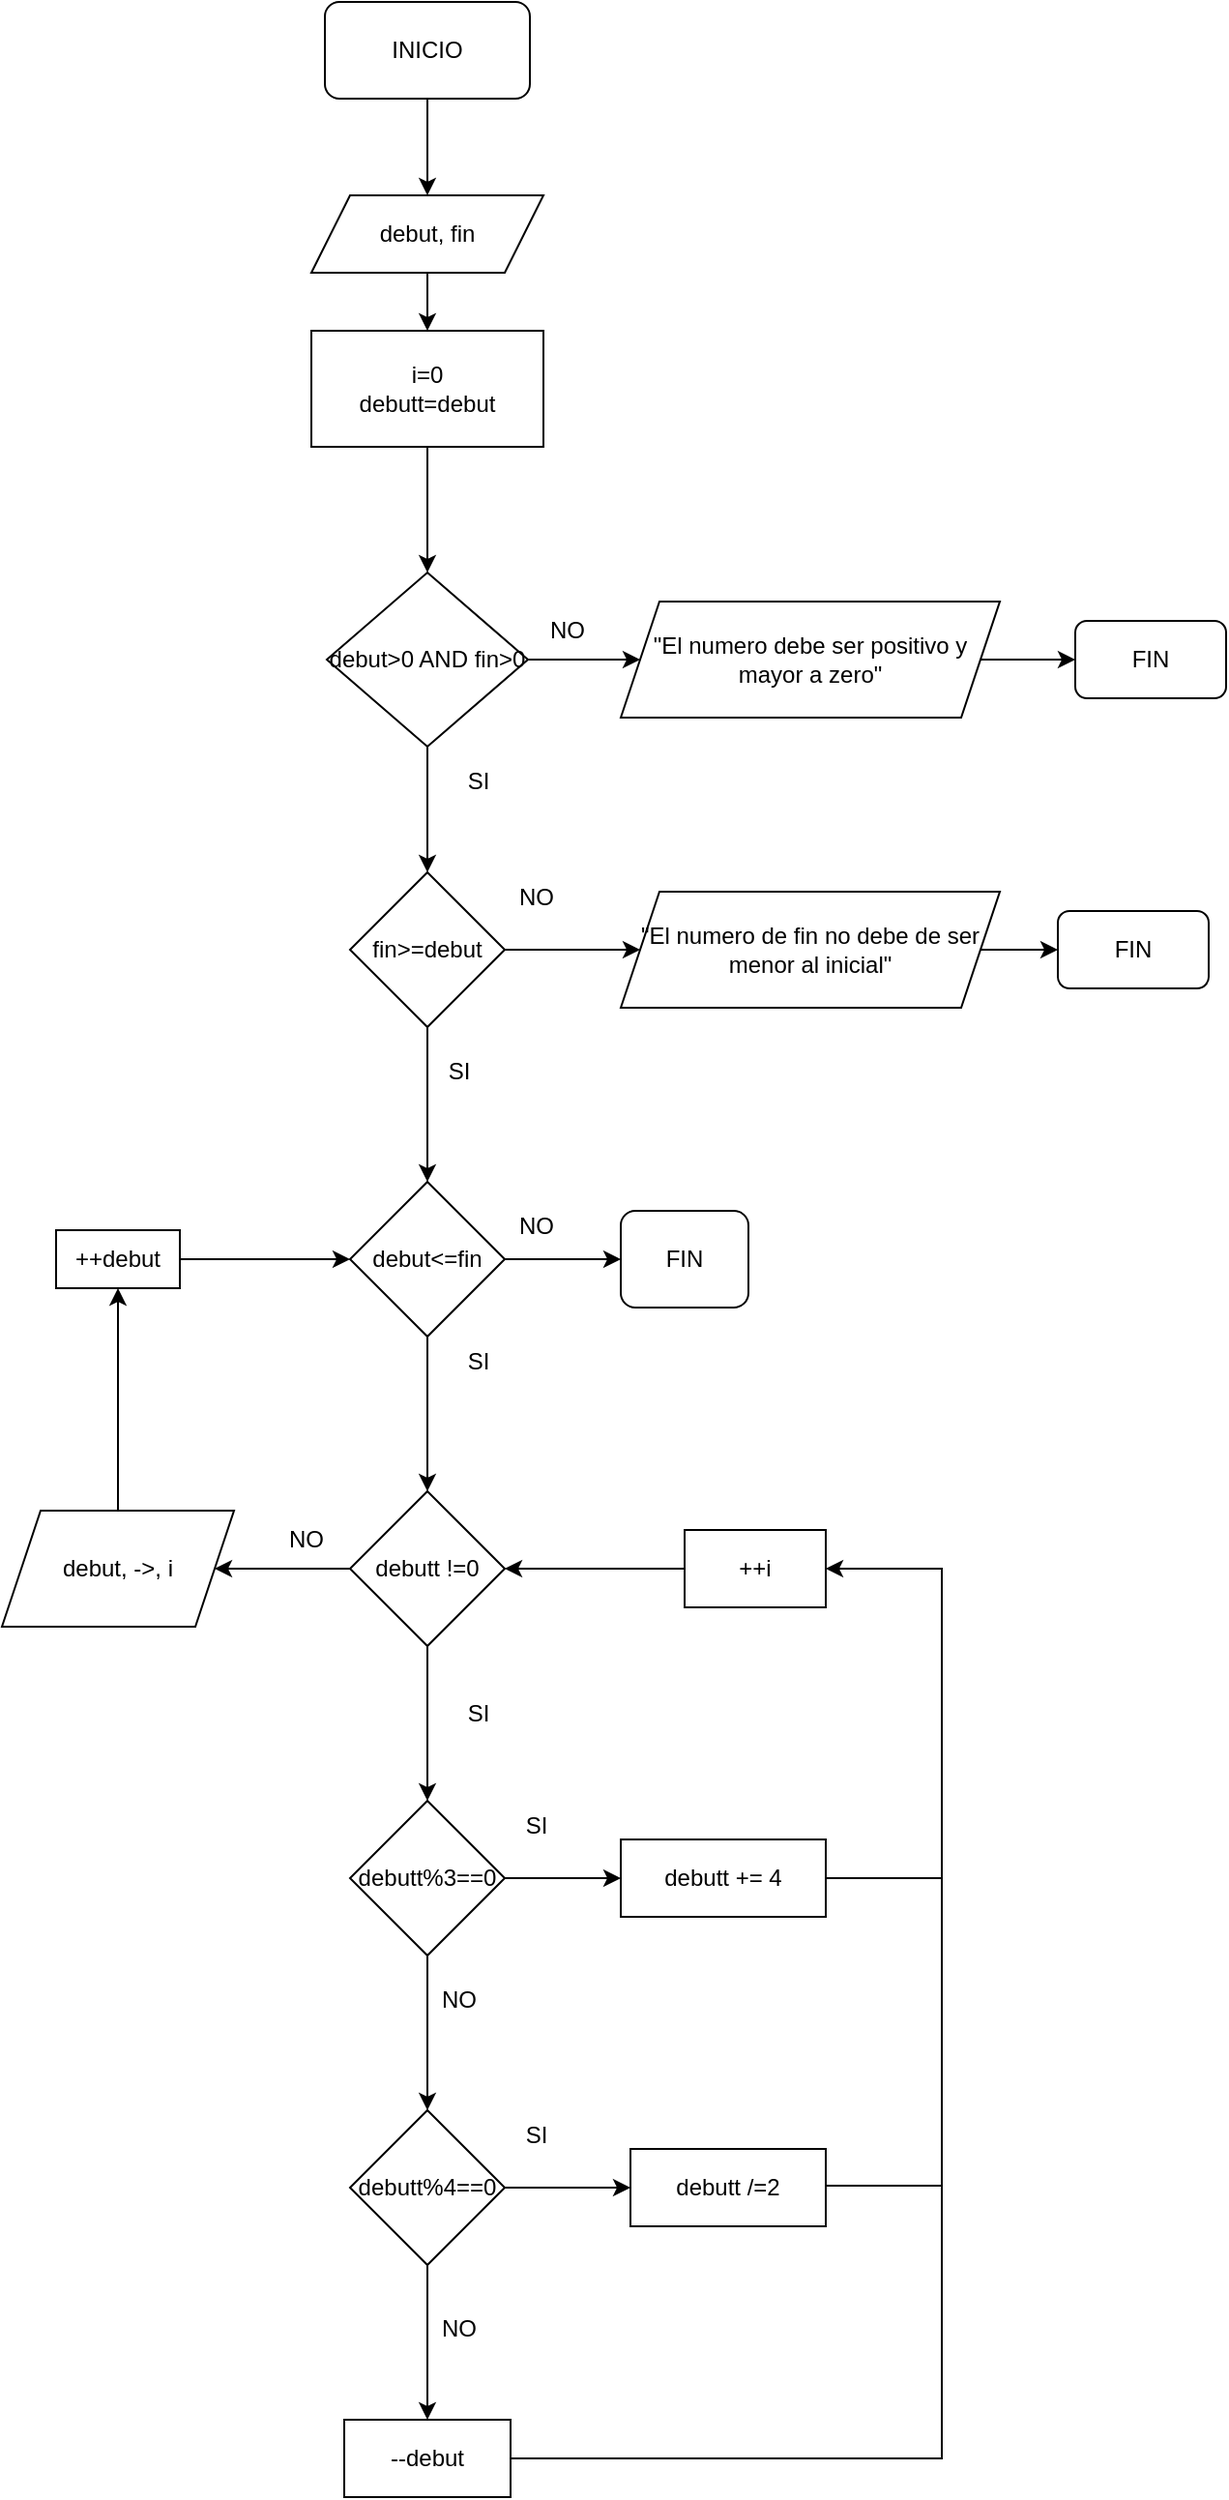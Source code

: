 <mxfile version="24.4.0" type="github">
  <diagram name="Página-1" id="Mmxmn-Fl6z-Kye6JV7GQ">
    <mxGraphModel dx="586" dy="442" grid="1" gridSize="10" guides="1" tooltips="1" connect="1" arrows="1" fold="1" page="1" pageScale="1" pageWidth="827" pageHeight="1169" math="0" shadow="0">
      <root>
        <mxCell id="0" />
        <mxCell id="1" parent="0" />
        <mxCell id="uBi65XvtVrTHZLaLtyg9-3" value="" style="edgeStyle=orthogonalEdgeStyle;rounded=0;orthogonalLoop=1;jettySize=auto;html=1;" edge="1" parent="1" source="uBi65XvtVrTHZLaLtyg9-1" target="uBi65XvtVrTHZLaLtyg9-2">
          <mxGeometry relative="1" as="geometry" />
        </mxCell>
        <mxCell id="uBi65XvtVrTHZLaLtyg9-1" value="INICIO" style="rounded=1;whiteSpace=wrap;html=1;" vertex="1" parent="1">
          <mxGeometry x="361" y="40" width="106" height="50" as="geometry" />
        </mxCell>
        <mxCell id="uBi65XvtVrTHZLaLtyg9-5" value="" style="edgeStyle=orthogonalEdgeStyle;rounded=0;orthogonalLoop=1;jettySize=auto;html=1;" edge="1" parent="1" source="uBi65XvtVrTHZLaLtyg9-2" target="uBi65XvtVrTHZLaLtyg9-4">
          <mxGeometry relative="1" as="geometry" />
        </mxCell>
        <mxCell id="uBi65XvtVrTHZLaLtyg9-2" value="debut, fin" style="shape=parallelogram;perimeter=parallelogramPerimeter;whiteSpace=wrap;html=1;fixedSize=1;" vertex="1" parent="1">
          <mxGeometry x="354" y="140" width="120" height="40" as="geometry" />
        </mxCell>
        <mxCell id="uBi65XvtVrTHZLaLtyg9-7" value="" style="edgeStyle=orthogonalEdgeStyle;rounded=0;orthogonalLoop=1;jettySize=auto;html=1;" edge="1" parent="1" source="uBi65XvtVrTHZLaLtyg9-4" target="uBi65XvtVrTHZLaLtyg9-6">
          <mxGeometry relative="1" as="geometry" />
        </mxCell>
        <mxCell id="uBi65XvtVrTHZLaLtyg9-4" value="i=0&lt;div&gt;debutt=debut&lt;/div&gt;" style="whiteSpace=wrap;html=1;" vertex="1" parent="1">
          <mxGeometry x="354" y="210" width="120" height="60" as="geometry" />
        </mxCell>
        <mxCell id="uBi65XvtVrTHZLaLtyg9-9" value="" style="edgeStyle=orthogonalEdgeStyle;rounded=0;orthogonalLoop=1;jettySize=auto;html=1;" edge="1" parent="1" source="uBi65XvtVrTHZLaLtyg9-6" target="uBi65XvtVrTHZLaLtyg9-8">
          <mxGeometry relative="1" as="geometry" />
        </mxCell>
        <mxCell id="uBi65XvtVrTHZLaLtyg9-13" value="" style="edgeStyle=orthogonalEdgeStyle;rounded=0;orthogonalLoop=1;jettySize=auto;html=1;" edge="1" parent="1" source="uBi65XvtVrTHZLaLtyg9-6" target="uBi65XvtVrTHZLaLtyg9-12">
          <mxGeometry relative="1" as="geometry" />
        </mxCell>
        <mxCell id="uBi65XvtVrTHZLaLtyg9-6" value="debut&amp;gt;0 AND fin&amp;gt;0" style="rhombus;whiteSpace=wrap;html=1;" vertex="1" parent="1">
          <mxGeometry x="362" y="335" width="104" height="90" as="geometry" />
        </mxCell>
        <mxCell id="uBi65XvtVrTHZLaLtyg9-11" value="" style="edgeStyle=orthogonalEdgeStyle;rounded=0;orthogonalLoop=1;jettySize=auto;html=1;" edge="1" parent="1" source="uBi65XvtVrTHZLaLtyg9-8" target="uBi65XvtVrTHZLaLtyg9-10">
          <mxGeometry relative="1" as="geometry" />
        </mxCell>
        <mxCell id="uBi65XvtVrTHZLaLtyg9-8" value="&quot;El numero debe ser positivo y mayor a zero&quot;" style="shape=parallelogram;perimeter=parallelogramPerimeter;whiteSpace=wrap;html=1;fixedSize=1;" vertex="1" parent="1">
          <mxGeometry x="514" y="350" width="196" height="60" as="geometry" />
        </mxCell>
        <mxCell id="uBi65XvtVrTHZLaLtyg9-10" value="FIN" style="rounded=1;whiteSpace=wrap;html=1;" vertex="1" parent="1">
          <mxGeometry x="749" y="360" width="78" height="40" as="geometry" />
        </mxCell>
        <mxCell id="uBi65XvtVrTHZLaLtyg9-15" value="" style="edgeStyle=orthogonalEdgeStyle;rounded=0;orthogonalLoop=1;jettySize=auto;html=1;" edge="1" parent="1" source="uBi65XvtVrTHZLaLtyg9-12" target="uBi65XvtVrTHZLaLtyg9-14">
          <mxGeometry relative="1" as="geometry" />
        </mxCell>
        <mxCell id="uBi65XvtVrTHZLaLtyg9-19" value="" style="edgeStyle=orthogonalEdgeStyle;rounded=0;orthogonalLoop=1;jettySize=auto;html=1;" edge="1" parent="1" source="uBi65XvtVrTHZLaLtyg9-12" target="uBi65XvtVrTHZLaLtyg9-18">
          <mxGeometry relative="1" as="geometry" />
        </mxCell>
        <mxCell id="uBi65XvtVrTHZLaLtyg9-12" value="fin&amp;gt;=debut" style="rhombus;whiteSpace=wrap;html=1;" vertex="1" parent="1">
          <mxGeometry x="374" y="490" width="80" height="80" as="geometry" />
        </mxCell>
        <mxCell id="uBi65XvtVrTHZLaLtyg9-17" value="" style="edgeStyle=orthogonalEdgeStyle;rounded=0;orthogonalLoop=1;jettySize=auto;html=1;" edge="1" parent="1" source="uBi65XvtVrTHZLaLtyg9-14" target="uBi65XvtVrTHZLaLtyg9-16">
          <mxGeometry relative="1" as="geometry" />
        </mxCell>
        <mxCell id="uBi65XvtVrTHZLaLtyg9-14" value="&quot;El numero de fin no debe de ser menor al inicial&quot;" style="shape=parallelogram;perimeter=parallelogramPerimeter;whiteSpace=wrap;html=1;fixedSize=1;" vertex="1" parent="1">
          <mxGeometry x="514" y="500" width="196" height="60" as="geometry" />
        </mxCell>
        <mxCell id="uBi65XvtVrTHZLaLtyg9-16" value="FIN" style="rounded=1;whiteSpace=wrap;html=1;" vertex="1" parent="1">
          <mxGeometry x="740" y="510" width="78" height="40" as="geometry" />
        </mxCell>
        <mxCell id="uBi65XvtVrTHZLaLtyg9-21" value="" style="edgeStyle=orthogonalEdgeStyle;rounded=0;orthogonalLoop=1;jettySize=auto;html=1;" edge="1" parent="1" source="uBi65XvtVrTHZLaLtyg9-18" target="uBi65XvtVrTHZLaLtyg9-20">
          <mxGeometry relative="1" as="geometry" />
        </mxCell>
        <mxCell id="uBi65XvtVrTHZLaLtyg9-23" value="" style="edgeStyle=orthogonalEdgeStyle;rounded=0;orthogonalLoop=1;jettySize=auto;html=1;" edge="1" parent="1" source="uBi65XvtVrTHZLaLtyg9-18" target="uBi65XvtVrTHZLaLtyg9-22">
          <mxGeometry relative="1" as="geometry" />
        </mxCell>
        <mxCell id="uBi65XvtVrTHZLaLtyg9-18" value="debut&amp;lt;=fin" style="rhombus;whiteSpace=wrap;html=1;" vertex="1" parent="1">
          <mxGeometry x="374" y="650" width="80" height="80" as="geometry" />
        </mxCell>
        <mxCell id="uBi65XvtVrTHZLaLtyg9-20" value="FIN" style="rounded=1;whiteSpace=wrap;html=1;" vertex="1" parent="1">
          <mxGeometry x="514" y="665" width="66" height="50" as="geometry" />
        </mxCell>
        <mxCell id="uBi65XvtVrTHZLaLtyg9-25" value="" style="edgeStyle=orthogonalEdgeStyle;rounded=0;orthogonalLoop=1;jettySize=auto;html=1;" edge="1" parent="1" source="uBi65XvtVrTHZLaLtyg9-22" target="uBi65XvtVrTHZLaLtyg9-24">
          <mxGeometry relative="1" as="geometry" />
        </mxCell>
        <mxCell id="uBi65XvtVrTHZLaLtyg9-30" value="" style="edgeStyle=orthogonalEdgeStyle;rounded=0;orthogonalLoop=1;jettySize=auto;html=1;" edge="1" parent="1" source="uBi65XvtVrTHZLaLtyg9-22" target="uBi65XvtVrTHZLaLtyg9-29">
          <mxGeometry relative="1" as="geometry" />
        </mxCell>
        <mxCell id="uBi65XvtVrTHZLaLtyg9-22" value="debutt !=0" style="rhombus;whiteSpace=wrap;html=1;" vertex="1" parent="1">
          <mxGeometry x="374" y="810" width="80" height="80" as="geometry" />
        </mxCell>
        <mxCell id="uBi65XvtVrTHZLaLtyg9-27" value="" style="edgeStyle=orthogonalEdgeStyle;rounded=0;orthogonalLoop=1;jettySize=auto;html=1;" edge="1" parent="1" source="uBi65XvtVrTHZLaLtyg9-24" target="uBi65XvtVrTHZLaLtyg9-26">
          <mxGeometry relative="1" as="geometry" />
        </mxCell>
        <mxCell id="uBi65XvtVrTHZLaLtyg9-24" value="debut, -&amp;gt;, i" style="shape=parallelogram;perimeter=parallelogramPerimeter;whiteSpace=wrap;html=1;fixedSize=1;" vertex="1" parent="1">
          <mxGeometry x="194" y="820" width="120" height="60" as="geometry" />
        </mxCell>
        <mxCell id="uBi65XvtVrTHZLaLtyg9-28" value="" style="edgeStyle=orthogonalEdgeStyle;rounded=0;orthogonalLoop=1;jettySize=auto;html=1;" edge="1" parent="1" source="uBi65XvtVrTHZLaLtyg9-26" target="uBi65XvtVrTHZLaLtyg9-18">
          <mxGeometry relative="1" as="geometry" />
        </mxCell>
        <mxCell id="uBi65XvtVrTHZLaLtyg9-26" value="++debut" style="whiteSpace=wrap;html=1;" vertex="1" parent="1">
          <mxGeometry x="222" y="675" width="64" height="30" as="geometry" />
        </mxCell>
        <mxCell id="uBi65XvtVrTHZLaLtyg9-32" value="" style="edgeStyle=orthogonalEdgeStyle;rounded=0;orthogonalLoop=1;jettySize=auto;html=1;" edge="1" parent="1" source="uBi65XvtVrTHZLaLtyg9-29" target="uBi65XvtVrTHZLaLtyg9-31">
          <mxGeometry relative="1" as="geometry" />
        </mxCell>
        <mxCell id="uBi65XvtVrTHZLaLtyg9-36" value="" style="edgeStyle=orthogonalEdgeStyle;rounded=0;orthogonalLoop=1;jettySize=auto;html=1;" edge="1" parent="1" source="uBi65XvtVrTHZLaLtyg9-29" target="uBi65XvtVrTHZLaLtyg9-35">
          <mxGeometry relative="1" as="geometry" />
        </mxCell>
        <mxCell id="uBi65XvtVrTHZLaLtyg9-29" value="debutt%3==0" style="rhombus;whiteSpace=wrap;html=1;" vertex="1" parent="1">
          <mxGeometry x="374" y="970" width="80" height="80" as="geometry" />
        </mxCell>
        <mxCell id="uBi65XvtVrTHZLaLtyg9-34" value="" style="edgeStyle=orthogonalEdgeStyle;rounded=0;orthogonalLoop=1;jettySize=auto;html=1;" edge="1" parent="1" source="uBi65XvtVrTHZLaLtyg9-31" target="uBi65XvtVrTHZLaLtyg9-33">
          <mxGeometry relative="1" as="geometry" />
        </mxCell>
        <mxCell id="uBi65XvtVrTHZLaLtyg9-38" value="" style="edgeStyle=orthogonalEdgeStyle;rounded=0;orthogonalLoop=1;jettySize=auto;html=1;" edge="1" parent="1" source="uBi65XvtVrTHZLaLtyg9-31" target="uBi65XvtVrTHZLaLtyg9-37">
          <mxGeometry relative="1" as="geometry" />
        </mxCell>
        <mxCell id="uBi65XvtVrTHZLaLtyg9-31" value="debutt%4==0" style="rhombus;whiteSpace=wrap;html=1;" vertex="1" parent="1">
          <mxGeometry x="374" y="1130" width="80" height="80" as="geometry" />
        </mxCell>
        <mxCell id="uBi65XvtVrTHZLaLtyg9-33" value="--debut" style="whiteSpace=wrap;html=1;" vertex="1" parent="1">
          <mxGeometry x="371" y="1290" width="86" height="40" as="geometry" />
        </mxCell>
        <mxCell id="uBi65XvtVrTHZLaLtyg9-40" value="" style="edgeStyle=orthogonalEdgeStyle;rounded=0;orthogonalLoop=1;jettySize=auto;html=1;" edge="1" parent="1" source="uBi65XvtVrTHZLaLtyg9-35" target="uBi65XvtVrTHZLaLtyg9-39">
          <mxGeometry relative="1" as="geometry">
            <Array as="points">
              <mxPoint x="680" y="1010" />
              <mxPoint x="680" y="850" />
            </Array>
          </mxGeometry>
        </mxCell>
        <mxCell id="uBi65XvtVrTHZLaLtyg9-35" value="debutt += 4" style="whiteSpace=wrap;html=1;" vertex="1" parent="1">
          <mxGeometry x="514" y="990" width="106" height="40" as="geometry" />
        </mxCell>
        <mxCell id="uBi65XvtVrTHZLaLtyg9-37" value="debutt /=2" style="whiteSpace=wrap;html=1;" vertex="1" parent="1">
          <mxGeometry x="519" y="1150" width="101" height="40" as="geometry" />
        </mxCell>
        <mxCell id="uBi65XvtVrTHZLaLtyg9-41" value="" style="edgeStyle=orthogonalEdgeStyle;rounded=0;orthogonalLoop=1;jettySize=auto;html=1;" edge="1" parent="1" source="uBi65XvtVrTHZLaLtyg9-39" target="uBi65XvtVrTHZLaLtyg9-22">
          <mxGeometry relative="1" as="geometry" />
        </mxCell>
        <mxCell id="uBi65XvtVrTHZLaLtyg9-39" value="++i" style="whiteSpace=wrap;html=1;" vertex="1" parent="1">
          <mxGeometry x="547" y="830" width="73" height="40" as="geometry" />
        </mxCell>
        <mxCell id="uBi65XvtVrTHZLaLtyg9-44" value="" style="endArrow=none;html=1;rounded=0;" edge="1" parent="1">
          <mxGeometry width="50" height="50" relative="1" as="geometry">
            <mxPoint x="620" y="1169" as="sourcePoint" />
            <mxPoint x="680" y="1009" as="targetPoint" />
            <Array as="points">
              <mxPoint x="680" y="1169" />
            </Array>
          </mxGeometry>
        </mxCell>
        <mxCell id="uBi65XvtVrTHZLaLtyg9-45" value="" style="endArrow=none;html=1;rounded=0;exitX=1;exitY=0.5;exitDx=0;exitDy=0;" edge="1" parent="1" source="uBi65XvtVrTHZLaLtyg9-33">
          <mxGeometry width="50" height="50" relative="1" as="geometry">
            <mxPoint x="610" y="1329" as="sourcePoint" />
            <mxPoint x="680" y="1169" as="targetPoint" />
            <Array as="points">
              <mxPoint x="680" y="1310" />
            </Array>
          </mxGeometry>
        </mxCell>
        <mxCell id="uBi65XvtVrTHZLaLtyg9-46" value="NO" style="text;html=1;align=center;verticalAlign=middle;resizable=0;points=[];autosize=1;strokeColor=none;fillColor=none;" vertex="1" parent="1">
          <mxGeometry x="331" y="820" width="40" height="30" as="geometry" />
        </mxCell>
        <mxCell id="uBi65XvtVrTHZLaLtyg9-47" value="SI" style="text;html=1;align=center;verticalAlign=middle;resizable=0;points=[];autosize=1;strokeColor=none;fillColor=none;" vertex="1" parent="1">
          <mxGeometry x="425" y="728" width="30" height="30" as="geometry" />
        </mxCell>
        <mxCell id="uBi65XvtVrTHZLaLtyg9-48" value="NO" style="text;html=1;align=center;verticalAlign=middle;resizable=0;points=[];autosize=1;strokeColor=none;fillColor=none;" vertex="1" parent="1">
          <mxGeometry x="450" y="658" width="40" height="30" as="geometry" />
        </mxCell>
        <mxCell id="uBi65XvtVrTHZLaLtyg9-49" value="SI" style="text;html=1;align=center;verticalAlign=middle;resizable=0;points=[];autosize=1;strokeColor=none;fillColor=none;" vertex="1" parent="1">
          <mxGeometry x="425" y="910" width="30" height="30" as="geometry" />
        </mxCell>
        <mxCell id="uBi65XvtVrTHZLaLtyg9-50" value="SI" style="text;html=1;align=center;verticalAlign=middle;resizable=0;points=[];autosize=1;strokeColor=none;fillColor=none;" vertex="1" parent="1">
          <mxGeometry x="455" y="968" width="30" height="30" as="geometry" />
        </mxCell>
        <mxCell id="uBi65XvtVrTHZLaLtyg9-51" value="NO" style="text;html=1;align=center;verticalAlign=middle;resizable=0;points=[];autosize=1;strokeColor=none;fillColor=none;" vertex="1" parent="1">
          <mxGeometry x="410" y="1058" width="40" height="30" as="geometry" />
        </mxCell>
        <mxCell id="uBi65XvtVrTHZLaLtyg9-52" value="SI" style="text;html=1;align=center;verticalAlign=middle;resizable=0;points=[];autosize=1;strokeColor=none;fillColor=none;" vertex="1" parent="1">
          <mxGeometry x="455" y="1128" width="30" height="30" as="geometry" />
        </mxCell>
        <mxCell id="uBi65XvtVrTHZLaLtyg9-53" value="NO" style="text;html=1;align=center;verticalAlign=middle;resizable=0;points=[];autosize=1;strokeColor=none;fillColor=none;" vertex="1" parent="1">
          <mxGeometry x="410" y="1228" width="40" height="30" as="geometry" />
        </mxCell>
        <mxCell id="uBi65XvtVrTHZLaLtyg9-55" value="SI" style="text;html=1;align=center;verticalAlign=middle;resizable=0;points=[];autosize=1;strokeColor=none;fillColor=none;" vertex="1" parent="1">
          <mxGeometry x="425" y="428" width="30" height="30" as="geometry" />
        </mxCell>
        <mxCell id="uBi65XvtVrTHZLaLtyg9-56" value="SI" style="text;html=1;align=center;verticalAlign=middle;resizable=0;points=[];autosize=1;strokeColor=none;fillColor=none;" vertex="1" parent="1">
          <mxGeometry x="415" y="578" width="30" height="30" as="geometry" />
        </mxCell>
        <mxCell id="uBi65XvtVrTHZLaLtyg9-57" value="NO" style="text;html=1;align=center;verticalAlign=middle;resizable=0;points=[];autosize=1;strokeColor=none;fillColor=none;" vertex="1" parent="1">
          <mxGeometry x="450" y="488" width="40" height="30" as="geometry" />
        </mxCell>
        <mxCell id="uBi65XvtVrTHZLaLtyg9-58" value="NO" style="text;html=1;align=center;verticalAlign=middle;resizable=0;points=[];autosize=1;strokeColor=none;fillColor=none;" vertex="1" parent="1">
          <mxGeometry x="466" y="350" width="40" height="30" as="geometry" />
        </mxCell>
      </root>
    </mxGraphModel>
  </diagram>
</mxfile>
